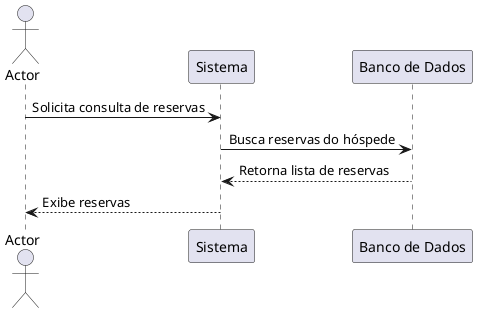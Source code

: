 @startuml
actor Actor
participant "Sistema" as Sistema
participant "Banco de Dados" as BD

Actor -> Sistema : Solicita consulta de reservas
Sistema -> BD : Busca reservas do hóspede
BD --> Sistema : Retorna lista de reservas
Sistema --> Actor : Exibe reservas
@enduml
